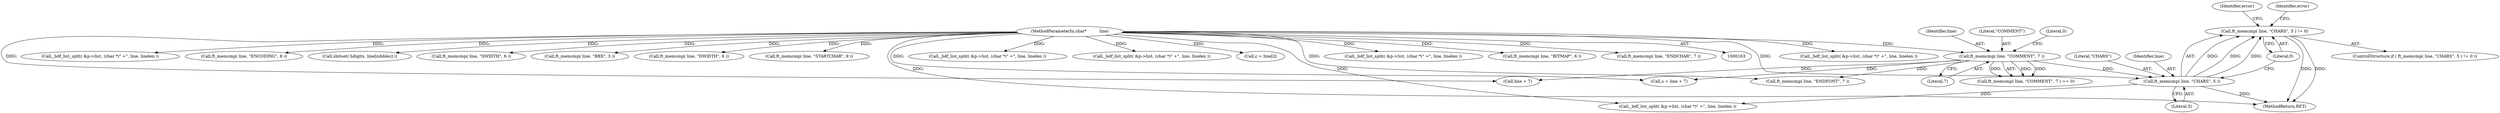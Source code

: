 digraph "0_savannah_07bdb6e289c7954e2a533039dc93c1c136099d2d@API" {
"1000248" [label="(Call,ft_memcmp( line, \"CHARS\", 5 ) != 0)"];
"1000249" [label="(Call,ft_memcmp( line, \"CHARS\", 5 ))"];
"1000206" [label="(Call,ft_memcmp( line, \"COMMENT\", 7 ))"];
"1000164" [label="(MethodParameterIn,char*          line)"];
"1001157" [label="(Call,_bdf_list_split( &p->list, (char *)\" +\", line, linelen ))"];
"1000253" [label="(Literal,0)"];
"1000217" [label="(Call,line + 7)"];
"1000498" [label="(Call,_bdf_list_split( &p->list, (char *)\" +\", line, linelen ))"];
"1000478" [label="(Call,ft_memcmp( line, \"ENCODING\", 8 ))"];
"1000251" [label="(Literal,\"CHARS\")"];
"1000978" [label="(Call,sbitset( hdigits, line[nibbles] ))"];
"1000207" [label="(Identifier,line)"];
"1000208" [label="(Literal,\"COMMENT\")"];
"1001007" [label="(Call,ft_memcmp( line, \"SWIDTH\", 6 ))"];
"1001141" [label="(Call,ft_memcmp( line, \"BBX\", 3 ))"];
"1001060" [label="(Call,ft_memcmp( line, \"DWIDTH\", 6 ))"];
"1000398" [label="(Call,ft_memcmp( line, \"STARTCHAR\", 9 ))"];
"1000210" [label="(Literal,0)"];
"1000256" [label="(Identifier,error)"];
"1001571" [label="(MethodReturn,RET)"];
"1000247" [label="(ControlStructure,if ( ft_memcmp( line, \"CHARS\", 5 ) != 0 ))"];
"1000206" [label="(Call,ft_memcmp( line, \"COMMENT\", 7 ))"];
"1000260" [label="(Identifier,error)"];
"1000215" [label="(Call,s = line + 7)"];
"1000252" [label="(Literal,5)"];
"1000410" [label="(Call,_bdf_list_split( &p->list, (char *)\" +\", line, linelen ))"];
"1000248" [label="(Call,ft_memcmp( line, \"CHARS\", 5 ) != 0)"];
"1000209" [label="(Literal,7)"];
"1001076" [label="(Call,_bdf_list_split( &p->list, (char *)\" +\", line, linelen ))"];
"1000884" [label="(Call,c = line[i])"];
"1000164" [label="(MethodParameterIn,char*          line)"];
"1000261" [label="(Call,_bdf_list_split( &p->list, (char *)\" +\", line, linelen ))"];
"1000205" [label="(Call,ft_memcmp( line, \"COMMENT\", 7 ) == 0)"];
"1000331" [label="(Call,ft_memcmp( line, \"ENDFONT\", 7 ))"];
"1001023" [label="(Call,_bdf_list_split( &p->list, (char *)\" +\", line, linelen ))"];
"1000250" [label="(Identifier,line)"];
"1001456" [label="(Call,ft_memcmp( line, \"BITMAP\", 6 ))"];
"1000249" [label="(Call,ft_memcmp( line, \"CHARS\", 5 ))"];
"1000357" [label="(Call,ft_memcmp( line, \"ENDCHAR\", 7 ))"];
"1000248" -> "1000247"  [label="AST: "];
"1000248" -> "1000253"  [label="CFG: "];
"1000249" -> "1000248"  [label="AST: "];
"1000253" -> "1000248"  [label="AST: "];
"1000256" -> "1000248"  [label="CFG: "];
"1000260" -> "1000248"  [label="CFG: "];
"1000248" -> "1001571"  [label="DDG: "];
"1000248" -> "1001571"  [label="DDG: "];
"1000249" -> "1000248"  [label="DDG: "];
"1000249" -> "1000248"  [label="DDG: "];
"1000249" -> "1000248"  [label="DDG: "];
"1000249" -> "1000252"  [label="CFG: "];
"1000250" -> "1000249"  [label="AST: "];
"1000251" -> "1000249"  [label="AST: "];
"1000252" -> "1000249"  [label="AST: "];
"1000253" -> "1000249"  [label="CFG: "];
"1000249" -> "1001571"  [label="DDG: "];
"1000206" -> "1000249"  [label="DDG: "];
"1000164" -> "1000249"  [label="DDG: "];
"1000249" -> "1000261"  [label="DDG: "];
"1000206" -> "1000205"  [label="AST: "];
"1000206" -> "1000209"  [label="CFG: "];
"1000207" -> "1000206"  [label="AST: "];
"1000208" -> "1000206"  [label="AST: "];
"1000209" -> "1000206"  [label="AST: "];
"1000210" -> "1000206"  [label="CFG: "];
"1000206" -> "1000205"  [label="DDG: "];
"1000206" -> "1000205"  [label="DDG: "];
"1000206" -> "1000205"  [label="DDG: "];
"1000164" -> "1000206"  [label="DDG: "];
"1000206" -> "1000215"  [label="DDG: "];
"1000206" -> "1000217"  [label="DDG: "];
"1000206" -> "1000331"  [label="DDG: "];
"1000164" -> "1000163"  [label="AST: "];
"1000164" -> "1001571"  [label="DDG: "];
"1000164" -> "1000215"  [label="DDG: "];
"1000164" -> "1000217"  [label="DDG: "];
"1000164" -> "1000261"  [label="DDG: "];
"1000164" -> "1000331"  [label="DDG: "];
"1000164" -> "1000357"  [label="DDG: "];
"1000164" -> "1000398"  [label="DDG: "];
"1000164" -> "1000410"  [label="DDG: "];
"1000164" -> "1000478"  [label="DDG: "];
"1000164" -> "1000498"  [label="DDG: "];
"1000164" -> "1000884"  [label="DDG: "];
"1000164" -> "1000978"  [label="DDG: "];
"1000164" -> "1001007"  [label="DDG: "];
"1000164" -> "1001023"  [label="DDG: "];
"1000164" -> "1001060"  [label="DDG: "];
"1000164" -> "1001076"  [label="DDG: "];
"1000164" -> "1001141"  [label="DDG: "];
"1000164" -> "1001157"  [label="DDG: "];
"1000164" -> "1001456"  [label="DDG: "];
}
